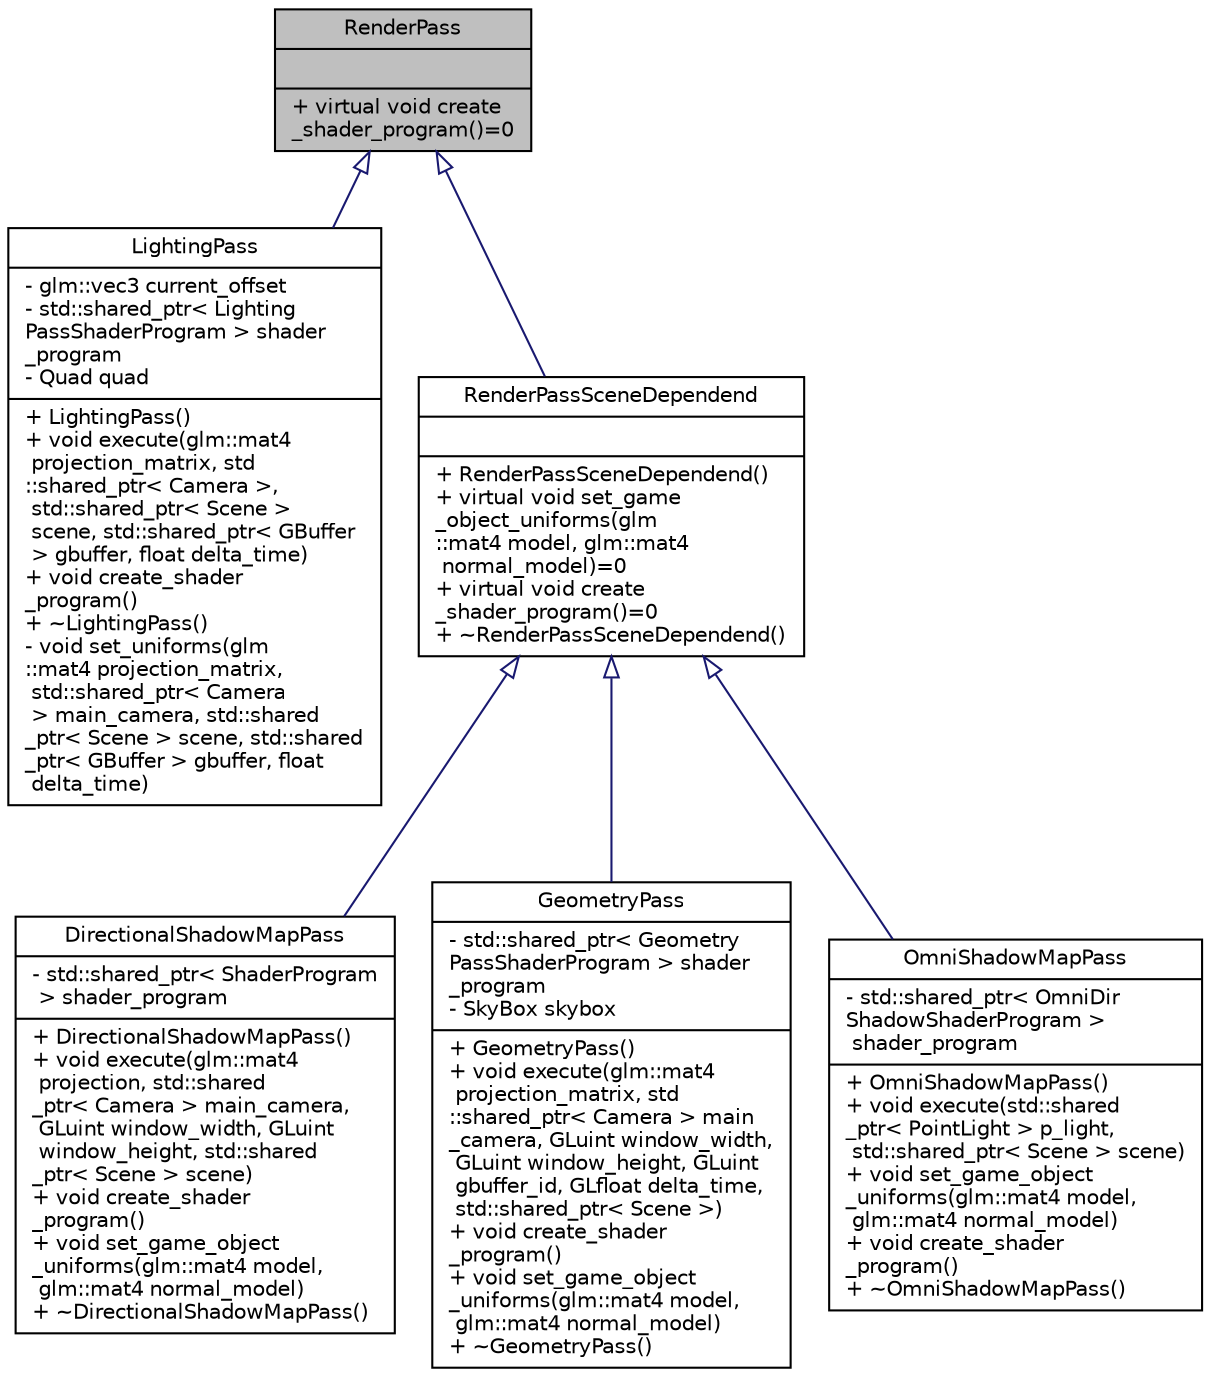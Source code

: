 digraph "RenderPass"
{
 // INTERACTIVE_SVG=YES
 // LATEX_PDF_SIZE
  bgcolor="transparent";
  edge [fontname="Helvetica",fontsize="10",labelfontname="Helvetica",labelfontsize="10"];
  node [fontname="Helvetica",fontsize="10",shape=record];
  Node1 [label="{RenderPass\n||+ virtual void create\l_shader_program()=0\l}",height=0.2,width=0.4,color="black", fillcolor="grey75", style="filled", fontcolor="black",tooltip=" "];
  Node1 -> Node2 [dir="back",color="midnightblue",fontsize="10",style="solid",arrowtail="onormal",fontname="Helvetica"];
  Node2 [label="{LightingPass\n|- glm::vec3 current_offset\l- std::shared_ptr\< Lighting\lPassShaderProgram \> shader\l_program\l- Quad quad\l|+  LightingPass()\l+ void execute(glm::mat4\l projection_matrix, std\l::shared_ptr\< Camera \>,\l std::shared_ptr\< Scene \>\l scene, std::shared_ptr\< GBuffer\l \> gbuffer, float delta_time)\l+ void create_shader\l_program()\l+  ~LightingPass()\l- void set_uniforms(glm\l::mat4 projection_matrix,\l std::shared_ptr\< Camera\l \> main_camera, std::shared\l_ptr\< Scene \> scene, std::shared\l_ptr\< GBuffer \> gbuffer, float\l delta_time)\l}",height=0.2,width=0.4,color="black",URL="$db/d91/class_lighting_pass.html",tooltip=" "];
  Node1 -> Node3 [dir="back",color="midnightblue",fontsize="10",style="solid",arrowtail="onormal",fontname="Helvetica"];
  Node3 [label="{RenderPassSceneDependend\n||+  RenderPassSceneDependend()\l+ virtual void set_game\l_object_uniforms(glm\l::mat4 model, glm::mat4\l normal_model)=0\l+ virtual void create\l_shader_program()=0\l+  ~RenderPassSceneDependend()\l}",height=0.2,width=0.4,color="black",URL="$d0/d58/class_render_pass_scene_dependend.html",tooltip=" "];
  Node3 -> Node4 [dir="back",color="midnightblue",fontsize="10",style="solid",arrowtail="onormal",fontname="Helvetica"];
  Node4 [label="{DirectionalShadowMapPass\n|- std::shared_ptr\< ShaderProgram\l \> shader_program\l|+  DirectionalShadowMapPass()\l+ void execute(glm::mat4\l projection, std::shared\l_ptr\< Camera \> main_camera,\l GLuint window_width, GLuint\l window_height, std::shared\l_ptr\< Scene \> scene)\l+ void create_shader\l_program()\l+ void set_game_object\l_uniforms(glm::mat4 model,\l glm::mat4 normal_model)\l+  ~DirectionalShadowMapPass()\l}",height=0.2,width=0.4,color="black",URL="$de/d56/class_directional_shadow_map_pass.html",tooltip=" "];
  Node3 -> Node5 [dir="back",color="midnightblue",fontsize="10",style="solid",arrowtail="onormal",fontname="Helvetica"];
  Node5 [label="{GeometryPass\n|- std::shared_ptr\< Geometry\lPassShaderProgram \> shader\l_program\l- SkyBox skybox\l|+  GeometryPass()\l+ void execute(glm::mat4\l projection_matrix, std\l::shared_ptr\< Camera \> main\l_camera, GLuint window_width,\l GLuint window_height, GLuint\l gbuffer_id, GLfloat delta_time,\l std::shared_ptr\< Scene \>)\l+ void create_shader\l_program()\l+ void set_game_object\l_uniforms(glm::mat4 model,\l glm::mat4 normal_model)\l+  ~GeometryPass()\l}",height=0.2,width=0.4,color="black",URL="$df/d74/class_geometry_pass.html",tooltip=" "];
  Node3 -> Node6 [dir="back",color="midnightblue",fontsize="10",style="solid",arrowtail="onormal",fontname="Helvetica"];
  Node6 [label="{OmniShadowMapPass\n|- std::shared_ptr\< OmniDir\lShadowShaderProgram \>\l shader_program\l|+  OmniShadowMapPass()\l+ void execute(std::shared\l_ptr\< PointLight \> p_light,\l std::shared_ptr\< Scene \> scene)\l+ void set_game_object\l_uniforms(glm::mat4 model,\l glm::mat4 normal_model)\l+ void create_shader\l_program()\l+  ~OmniShadowMapPass()\l}",height=0.2,width=0.4,color="black",URL="$d0/d1d/class_omni_shadow_map_pass.html",tooltip=" "];
}
